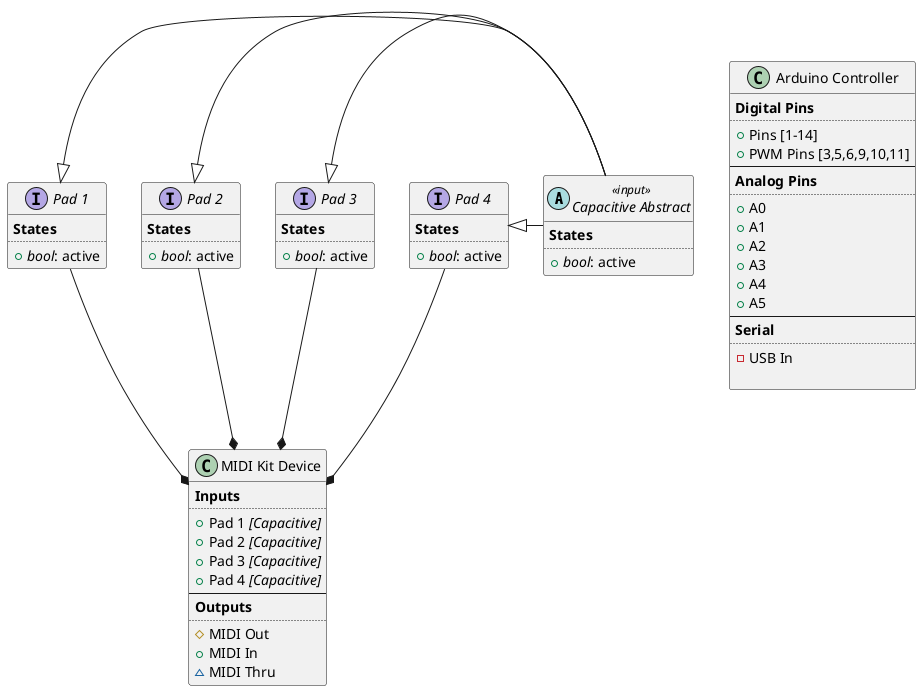 @startuml

allow_mixing

abstract "Capacitive Abstract" << input >> {
  **States**
  ..
  + //bool//: active
}

interface "Pad 1" as pad1 {
  **States**
  ..
  + //bool//: active
}
interface "Pad 2" as pad2 {
  **States**
  ..
  + //bool//: active
}
interface "Pad 3" as pad3 {
  **States**
  ..
  + //bool//: active
}
interface "Pad 4" as pad4 {
  **States**
  ..
  + //bool//: active
}

pad1 <|- "Capacitive Abstract"
pad2 <|- "Capacitive Abstract"
pad3 <|- "Capacitive Abstract"
pad4 <|- "Capacitive Abstract"

pad1 --* mkitd
pad2 --* mkitd
pad3 --* mkitd
pad4 --* mkitd

class "Arduino Controller" as ardc {
  **Digital Pins**
  ..
  + Pins [1-14]
  + PWM Pins [3,5,6,9,10,11]
  --
  **Analog Pins**
  ..
  + A0
  + A1
  + A2
  + A3
  + A4
  + A5
  --
  **Serial**
  ..
  - USB In

}

class "MIDI Kit Device" as mkitd {
  **Inputs **
  ..
  + Pad 1 //[Capacitive]//
  + Pad 2 //[Capacitive]//
  + Pad 3 //[Capacitive]//
  + Pad 4 //[Capacitive]//
  --
  **Outputs**
  ..
  # MIDI Out
  + MIDI In
  ~ MIDI Thru
}

@enduml
